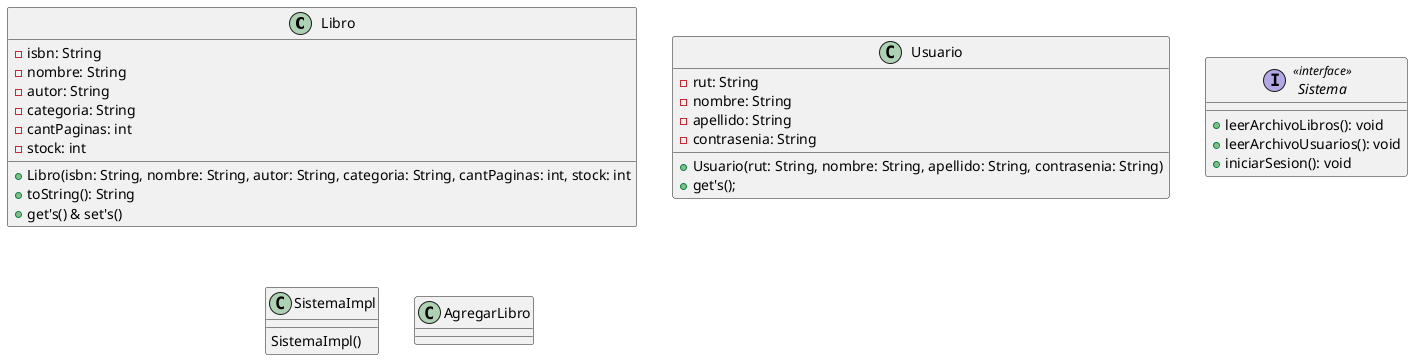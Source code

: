 @startuml

class Libro{
-isbn: String
-nombre: String
-autor: String
-categoria: String
-cantPaginas: int
-stock: int
+Libro(isbn: String, nombre: String, autor: String, categoria: String, cantPaginas: int, stock: int
+toString(): String
+get's() & set's()
}

class Usuario{
-rut: String
-nombre: String
-apellido: String
-contrasenia: String
+Usuario(rut: String, nombre: String, apellido: String, contrasenia: String)
+get's();
}

interface Sistema <<interface>>{
+leerArchivoLibros(): void
+leerArchivoUsuarios(): void
+iniciarSesion(): void
}

class SistemaImpl{
SistemaImpl()
}

class AgregarLibro{

}
@enduml